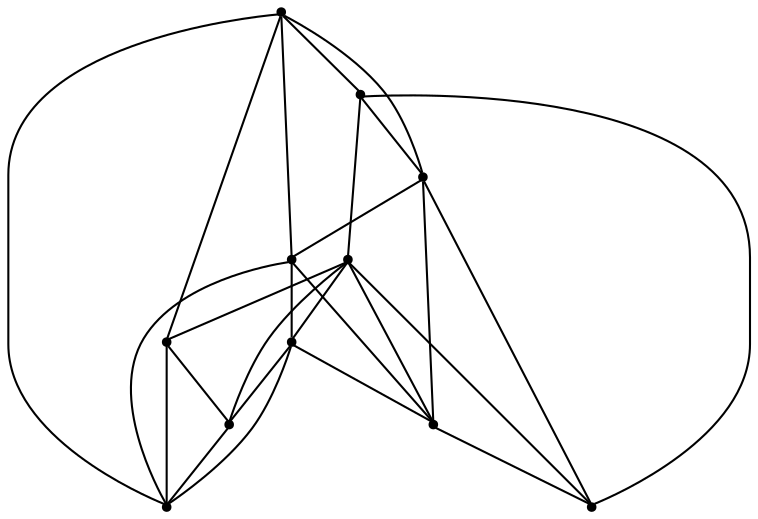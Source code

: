 graph {
  node [shape=point,comment="{\"directed\":false,\"doi\":\"10.1007/978-3-319-27261-0_38\",\"figure\":\"4 (2)\"}"]

  v0 [pos="1494.9318422804424,428.7941911826067"]
  v1 [pos="1447.802523442629,305.1424167439028"]
  v2 [pos="1447.7983266070607,387.57619118059097"]
  v3 [pos="1353.5406427576995,387.57619118059097"]
  v4 [pos="1447.802523442629,511.2350397440647"]
  v5 [pos="1400.6741902252897,470.01651514403227"]
  v6 [pos="1329.9775412550262,511.2350397440647"]
  v7 [pos="1353.5406427576995,305.1424167439028"]
  v8 [pos="1306.4143761639355,263.9209353186857"]
  v9 [pos="1306.4143761639355,552.4498126734327"]
  v10 [pos="1306.4143761639355,428.7941911826067"]

  v0 -- v1 [id="-1",pos="1494.9318422804424,428.7941911826067 1447.802523442629,305.1424167439028 1447.802523442629,305.1424167439028 1447.802523442629,305.1424167439028"]
  v0 -- v8 [id="-2",pos="1494.9318422804424,428.7941911826067 1494.9339406982265,401.3104534004354 1494.9339406982265,401.3104534004354 1494.9339406982265,401.3104534004354 1494.9339406982265,373.83140520659464 1494.9339406982265,318.87334061273225 1463.5123599769845,291.3984574092053 1432.0906520789072,263.91524422505074 1369.2473634595876,263.91524422505074 1337.8256555615103,263.91524422505074 1306.4143761639355,263.9209353186857 1306.4143761639355,263.9209353186857 1306.4143761639355,263.9209353186857"]
  v0 -- v9 [id="-3",pos="1494.9318422804424,428.7941911826067 1494.9339406982265,449.39669729604503 1494.9339406982265,449.39669729604503 1494.9339406982265,449.39669729604503 1494.9339406982265,470.00805798812775 1494.9339406982265,511.22661438197935 1463.5123599769845,531.8379750740621 1432.0906520789072,552.4451707758309 1369.2473634595876,552.4451707758309 1337.8256555615103,552.4451707758309 1306.4143761639355,552.4498126734327 1306.4143761639355,552.4498126734327 1306.4143761639355,552.4498126734327"]
  v2 -- v1 [id="-4",pos="1447.7983266070607,387.57619118059097 1447.802523442629,305.1424167439028 1447.802523442629,305.1424167439028 1447.802523442629,305.1424167439028"]
  v2 -- v3 [id="-5",pos="1447.7983266070607,387.57619118059097 1353.5406427576995,387.57619118059097 1353.5406427576995,387.57619118059097 1353.5406427576995,387.57619118059097"]
  v4 -- v2 [id="-6",pos="1447.802523442629,511.2350397440647 1447.7983266070607,387.57619118059097 1447.7983266070607,387.57619118059097 1447.7983266070607,387.57619118059097"]
  v2 -- v0 [id="-7",pos="1447.7983266070607,387.57619118059097 1494.9318422804424,428.7941911826067 1494.9318422804424,428.7941911826067 1494.9318422804424,428.7941911826067"]
  v4 -- v0 [id="-8",pos="1447.802523442629,511.2350397440647 1494.9318422804424,428.7941911826067 1494.9318422804424,428.7941911826067 1494.9318422804424,428.7941911826067"]
  v5 -- v6 [id="-9",pos="1400.6741902252897,470.01651514403227 1329.9775412550262,511.2350397440647 1329.9775412550262,511.2350397440647 1329.9775412550262,511.2350397440647"]
  v5 -- v4 [id="-10",pos="1400.6741902252897,470.01651514403227 1447.802523442629,511.2350397440647 1447.802523442629,511.2350397440647 1447.802523442629,511.2350397440647"]
  v5 -- v2 [id="-11",pos="1400.6741902252897,470.01651514403227 1447.7983266070607,387.57619118059097 1447.7983266070607,387.57619118059097 1447.7983266070607,387.57619118059097"]
  v7 -- v1 [id="-12",pos="1353.5406427576995,305.1424167439028 1447.802523442629,305.1424167439028 1447.802523442629,305.1424167439028 1447.802523442629,305.1424167439028"]
  v3 -- v7 [id="-13",pos="1353.5406427576995,387.57619118059097 1353.5406427576995,305.1424167439028 1353.5406427576995,305.1424167439028 1353.5406427576995,305.1424167439028"]
  v3 -- v5 [id="-14",pos="1353.5406427576995,387.57619118059097 1400.6741902252897,470.01651514403227 1400.6741902252897,470.01651514403227 1400.6741902252897,470.01651514403227"]
  v3 -- v1 [id="-15",pos="1353.5406427576995,387.57619118059097 1447.802523442629,305.1424167439028 1447.802523442629,305.1424167439028 1447.802523442629,305.1424167439028"]
  v6 -- v4 [id="-16",pos="1329.9775412550262,511.2350397440647 1447.802523442629,511.2350397440647 1447.802523442629,511.2350397440647 1447.802523442629,511.2350397440647"]
  v8 -- v1 [id="-17",pos="1306.4143761639355,263.9209353186857 1447.802523442629,305.1424167439028 1447.802523442629,305.1424167439028 1447.802523442629,305.1424167439028"]
  v8 -- v7 [id="-18",pos="1306.4143761639355,263.9209353186857 1353.5406427576995,305.1424167439028 1353.5406427576995,305.1424167439028 1353.5406427576995,305.1424167439028"]
  v9 -- v4 [id="-19",pos="1306.4143761639355,552.4498126734327 1447.802523442629,511.2350397440647 1447.802523442629,511.2350397440647 1447.802523442629,511.2350397440647"]
  v9 -- v6 [id="-20",pos="1306.4143761639355,552.4498126734327 1329.9775412550262,511.2350397440647 1329.9775412550262,511.2350397440647 1329.9775412550262,511.2350397440647"]
  v10 -- v6 [id="-21",pos="1306.4143761639355,428.7941911826067 1329.9775412550262,511.2350397440647 1329.9775412550262,511.2350397440647 1329.9775412550262,511.2350397440647"]
  v10 -- v8 [id="-22",pos="1306.4143761639355,428.7941911826067 1306.4143761639355,263.9209353186857 1306.4143761639355,263.9209353186857 1306.4143761639355,263.9209353186857"]
  v10 -- v7 [id="-23",pos="1306.4143761639355,428.7941911826067 1353.5406427576995,305.1424167439028 1353.5406427576995,305.1424167439028 1353.5406427576995,305.1424167439028"]
  v10 -- v3 [id="-24",pos="1306.4143761639355,428.7941911826067 1353.5406427576995,387.57619118059097 1353.5406427576995,387.57619118059097 1353.5406427576995,387.57619118059097"]
  v10 -- v5 [id="-25",pos="1306.4143761639355,428.7941911826067 1400.6741902252897,470.01651514403227 1400.6741902252897,470.01651514403227 1400.6741902252897,470.01651514403227"]
  v9 -- v10 [id="-26",pos="1306.4143761639355,552.4498126734327 1306.4143761639355,428.7941911826067 1306.4143761639355,428.7941911826067 1306.4143761639355,428.7941911826067"]
}